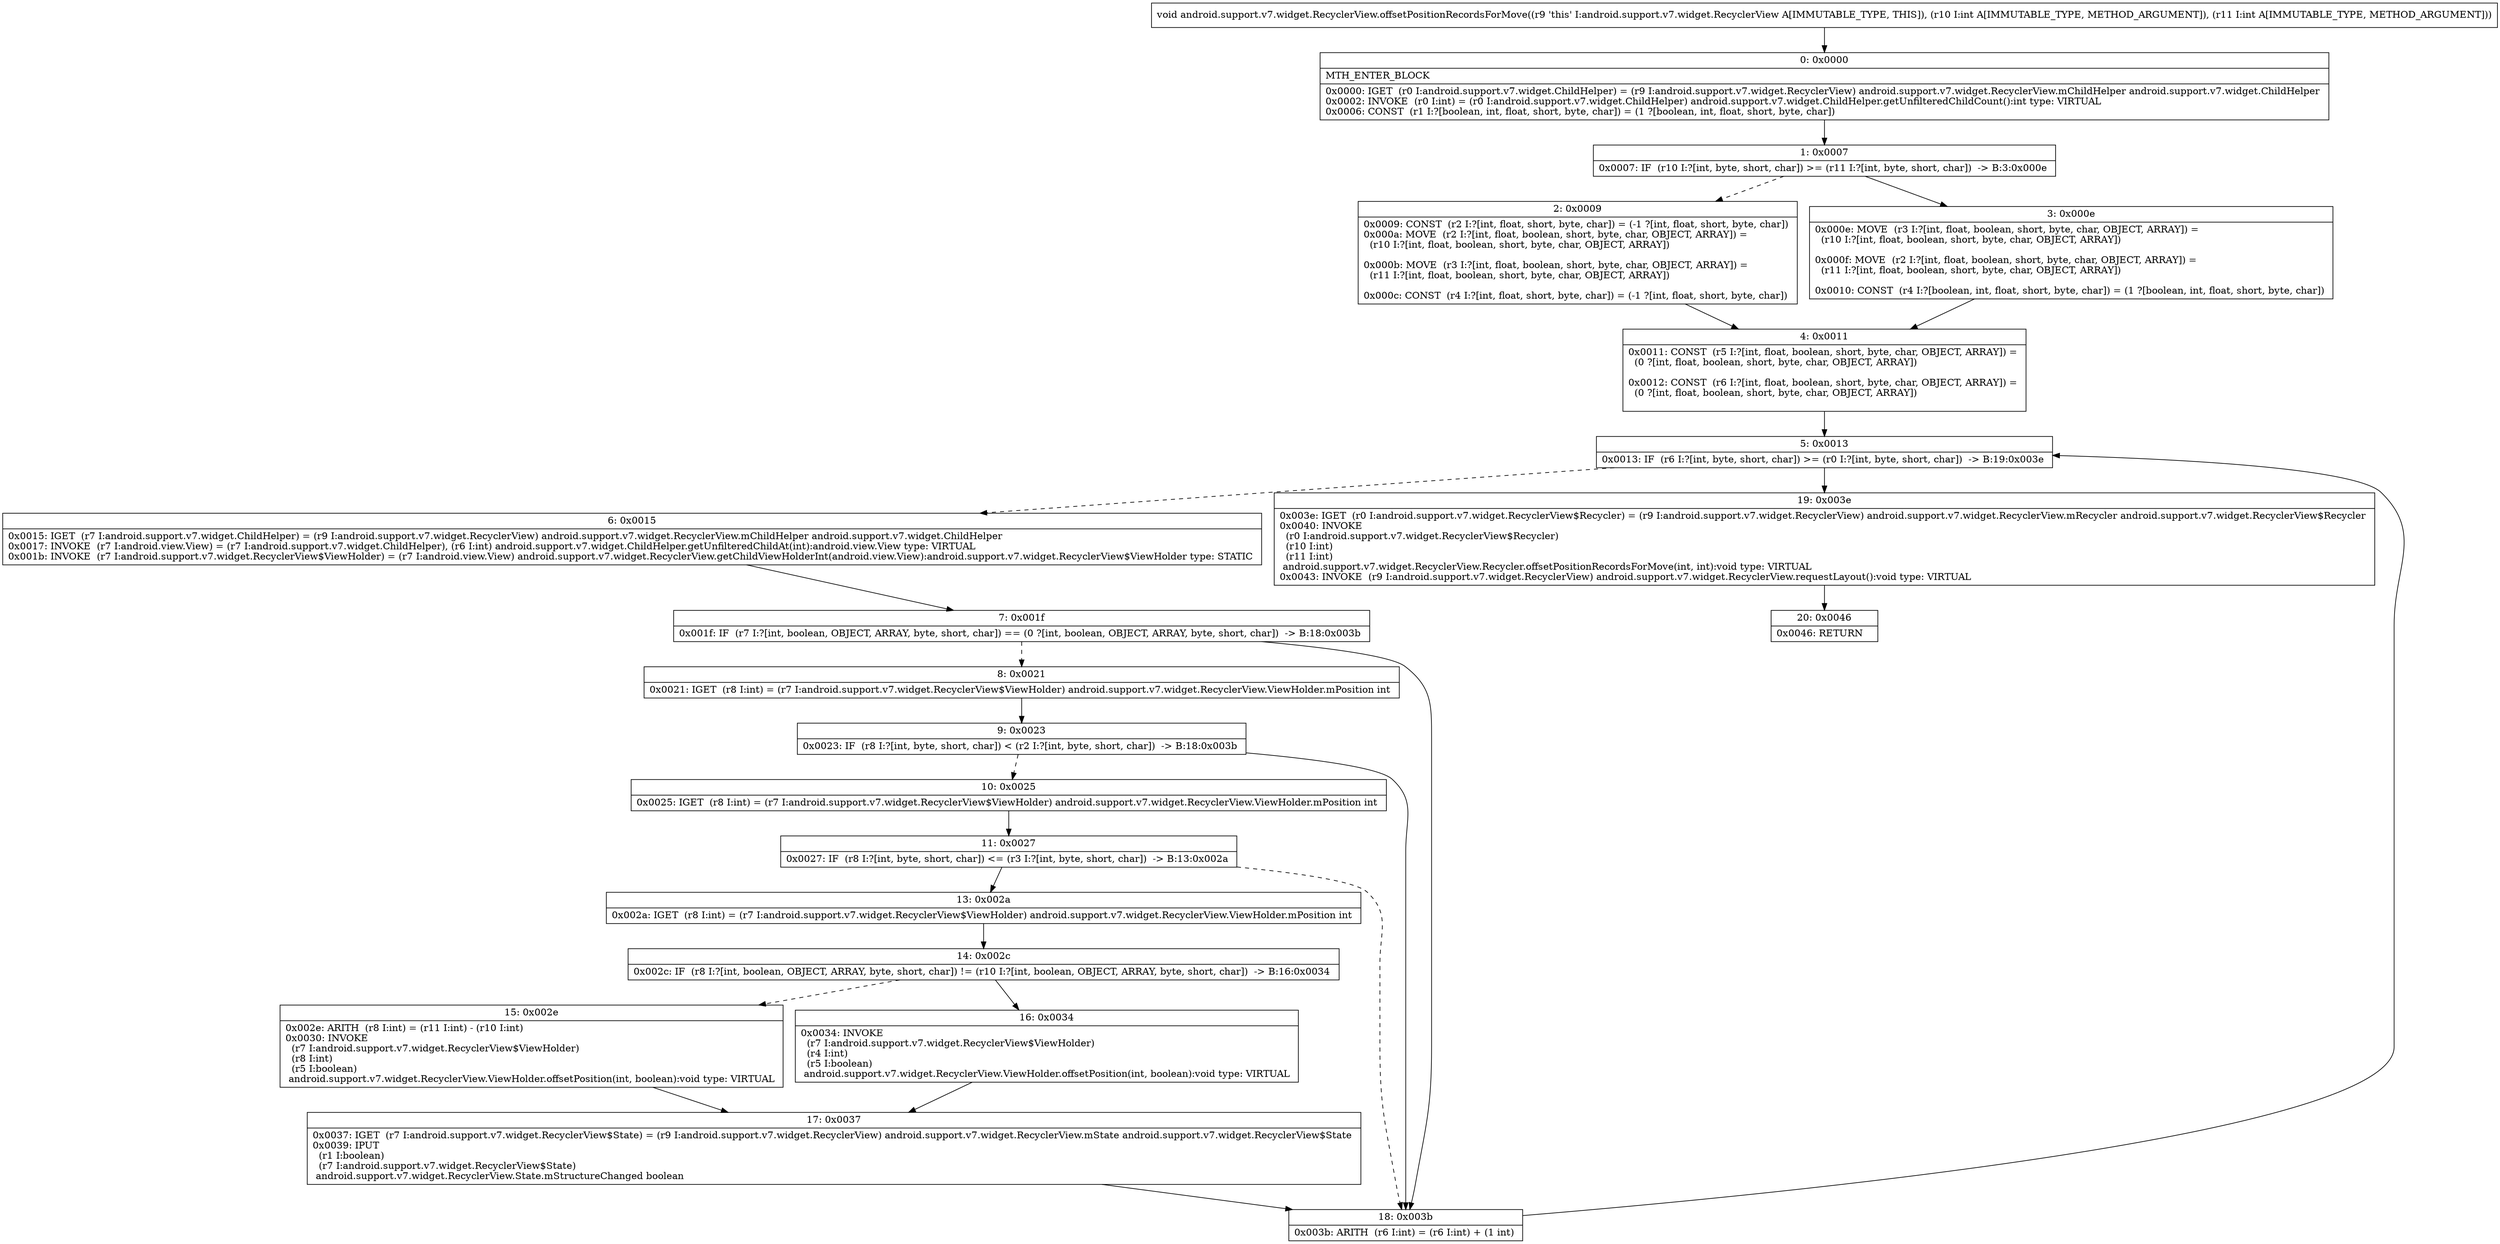 digraph "CFG forandroid.support.v7.widget.RecyclerView.offsetPositionRecordsForMove(II)V" {
Node_0 [shape=record,label="{0\:\ 0x0000|MTH_ENTER_BLOCK\l|0x0000: IGET  (r0 I:android.support.v7.widget.ChildHelper) = (r9 I:android.support.v7.widget.RecyclerView) android.support.v7.widget.RecyclerView.mChildHelper android.support.v7.widget.ChildHelper \l0x0002: INVOKE  (r0 I:int) = (r0 I:android.support.v7.widget.ChildHelper) android.support.v7.widget.ChildHelper.getUnfilteredChildCount():int type: VIRTUAL \l0x0006: CONST  (r1 I:?[boolean, int, float, short, byte, char]) = (1 ?[boolean, int, float, short, byte, char]) \l}"];
Node_1 [shape=record,label="{1\:\ 0x0007|0x0007: IF  (r10 I:?[int, byte, short, char]) \>= (r11 I:?[int, byte, short, char])  \-\> B:3:0x000e \l}"];
Node_2 [shape=record,label="{2\:\ 0x0009|0x0009: CONST  (r2 I:?[int, float, short, byte, char]) = (\-1 ?[int, float, short, byte, char]) \l0x000a: MOVE  (r2 I:?[int, float, boolean, short, byte, char, OBJECT, ARRAY]) = \l  (r10 I:?[int, float, boolean, short, byte, char, OBJECT, ARRAY])\l \l0x000b: MOVE  (r3 I:?[int, float, boolean, short, byte, char, OBJECT, ARRAY]) = \l  (r11 I:?[int, float, boolean, short, byte, char, OBJECT, ARRAY])\l \l0x000c: CONST  (r4 I:?[int, float, short, byte, char]) = (\-1 ?[int, float, short, byte, char]) \l}"];
Node_3 [shape=record,label="{3\:\ 0x000e|0x000e: MOVE  (r3 I:?[int, float, boolean, short, byte, char, OBJECT, ARRAY]) = \l  (r10 I:?[int, float, boolean, short, byte, char, OBJECT, ARRAY])\l \l0x000f: MOVE  (r2 I:?[int, float, boolean, short, byte, char, OBJECT, ARRAY]) = \l  (r11 I:?[int, float, boolean, short, byte, char, OBJECT, ARRAY])\l \l0x0010: CONST  (r4 I:?[boolean, int, float, short, byte, char]) = (1 ?[boolean, int, float, short, byte, char]) \l}"];
Node_4 [shape=record,label="{4\:\ 0x0011|0x0011: CONST  (r5 I:?[int, float, boolean, short, byte, char, OBJECT, ARRAY]) = \l  (0 ?[int, float, boolean, short, byte, char, OBJECT, ARRAY])\l \l0x0012: CONST  (r6 I:?[int, float, boolean, short, byte, char, OBJECT, ARRAY]) = \l  (0 ?[int, float, boolean, short, byte, char, OBJECT, ARRAY])\l \l}"];
Node_5 [shape=record,label="{5\:\ 0x0013|0x0013: IF  (r6 I:?[int, byte, short, char]) \>= (r0 I:?[int, byte, short, char])  \-\> B:19:0x003e \l}"];
Node_6 [shape=record,label="{6\:\ 0x0015|0x0015: IGET  (r7 I:android.support.v7.widget.ChildHelper) = (r9 I:android.support.v7.widget.RecyclerView) android.support.v7.widget.RecyclerView.mChildHelper android.support.v7.widget.ChildHelper \l0x0017: INVOKE  (r7 I:android.view.View) = (r7 I:android.support.v7.widget.ChildHelper), (r6 I:int) android.support.v7.widget.ChildHelper.getUnfilteredChildAt(int):android.view.View type: VIRTUAL \l0x001b: INVOKE  (r7 I:android.support.v7.widget.RecyclerView$ViewHolder) = (r7 I:android.view.View) android.support.v7.widget.RecyclerView.getChildViewHolderInt(android.view.View):android.support.v7.widget.RecyclerView$ViewHolder type: STATIC \l}"];
Node_7 [shape=record,label="{7\:\ 0x001f|0x001f: IF  (r7 I:?[int, boolean, OBJECT, ARRAY, byte, short, char]) == (0 ?[int, boolean, OBJECT, ARRAY, byte, short, char])  \-\> B:18:0x003b \l}"];
Node_8 [shape=record,label="{8\:\ 0x0021|0x0021: IGET  (r8 I:int) = (r7 I:android.support.v7.widget.RecyclerView$ViewHolder) android.support.v7.widget.RecyclerView.ViewHolder.mPosition int \l}"];
Node_9 [shape=record,label="{9\:\ 0x0023|0x0023: IF  (r8 I:?[int, byte, short, char]) \< (r2 I:?[int, byte, short, char])  \-\> B:18:0x003b \l}"];
Node_10 [shape=record,label="{10\:\ 0x0025|0x0025: IGET  (r8 I:int) = (r7 I:android.support.v7.widget.RecyclerView$ViewHolder) android.support.v7.widget.RecyclerView.ViewHolder.mPosition int \l}"];
Node_11 [shape=record,label="{11\:\ 0x0027|0x0027: IF  (r8 I:?[int, byte, short, char]) \<= (r3 I:?[int, byte, short, char])  \-\> B:13:0x002a \l}"];
Node_13 [shape=record,label="{13\:\ 0x002a|0x002a: IGET  (r8 I:int) = (r7 I:android.support.v7.widget.RecyclerView$ViewHolder) android.support.v7.widget.RecyclerView.ViewHolder.mPosition int \l}"];
Node_14 [shape=record,label="{14\:\ 0x002c|0x002c: IF  (r8 I:?[int, boolean, OBJECT, ARRAY, byte, short, char]) != (r10 I:?[int, boolean, OBJECT, ARRAY, byte, short, char])  \-\> B:16:0x0034 \l}"];
Node_15 [shape=record,label="{15\:\ 0x002e|0x002e: ARITH  (r8 I:int) = (r11 I:int) \- (r10 I:int) \l0x0030: INVOKE  \l  (r7 I:android.support.v7.widget.RecyclerView$ViewHolder)\l  (r8 I:int)\l  (r5 I:boolean)\l android.support.v7.widget.RecyclerView.ViewHolder.offsetPosition(int, boolean):void type: VIRTUAL \l}"];
Node_16 [shape=record,label="{16\:\ 0x0034|0x0034: INVOKE  \l  (r7 I:android.support.v7.widget.RecyclerView$ViewHolder)\l  (r4 I:int)\l  (r5 I:boolean)\l android.support.v7.widget.RecyclerView.ViewHolder.offsetPosition(int, boolean):void type: VIRTUAL \l}"];
Node_17 [shape=record,label="{17\:\ 0x0037|0x0037: IGET  (r7 I:android.support.v7.widget.RecyclerView$State) = (r9 I:android.support.v7.widget.RecyclerView) android.support.v7.widget.RecyclerView.mState android.support.v7.widget.RecyclerView$State \l0x0039: IPUT  \l  (r1 I:boolean)\l  (r7 I:android.support.v7.widget.RecyclerView$State)\l android.support.v7.widget.RecyclerView.State.mStructureChanged boolean \l}"];
Node_18 [shape=record,label="{18\:\ 0x003b|0x003b: ARITH  (r6 I:int) = (r6 I:int) + (1 int) \l}"];
Node_19 [shape=record,label="{19\:\ 0x003e|0x003e: IGET  (r0 I:android.support.v7.widget.RecyclerView$Recycler) = (r9 I:android.support.v7.widget.RecyclerView) android.support.v7.widget.RecyclerView.mRecycler android.support.v7.widget.RecyclerView$Recycler \l0x0040: INVOKE  \l  (r0 I:android.support.v7.widget.RecyclerView$Recycler)\l  (r10 I:int)\l  (r11 I:int)\l android.support.v7.widget.RecyclerView.Recycler.offsetPositionRecordsForMove(int, int):void type: VIRTUAL \l0x0043: INVOKE  (r9 I:android.support.v7.widget.RecyclerView) android.support.v7.widget.RecyclerView.requestLayout():void type: VIRTUAL \l}"];
Node_20 [shape=record,label="{20\:\ 0x0046|0x0046: RETURN   \l}"];
MethodNode[shape=record,label="{void android.support.v7.widget.RecyclerView.offsetPositionRecordsForMove((r9 'this' I:android.support.v7.widget.RecyclerView A[IMMUTABLE_TYPE, THIS]), (r10 I:int A[IMMUTABLE_TYPE, METHOD_ARGUMENT]), (r11 I:int A[IMMUTABLE_TYPE, METHOD_ARGUMENT])) }"];
MethodNode -> Node_0;
Node_0 -> Node_1;
Node_1 -> Node_2[style=dashed];
Node_1 -> Node_3;
Node_2 -> Node_4;
Node_3 -> Node_4;
Node_4 -> Node_5;
Node_5 -> Node_6[style=dashed];
Node_5 -> Node_19;
Node_6 -> Node_7;
Node_7 -> Node_8[style=dashed];
Node_7 -> Node_18;
Node_8 -> Node_9;
Node_9 -> Node_10[style=dashed];
Node_9 -> Node_18;
Node_10 -> Node_11;
Node_11 -> Node_13;
Node_11 -> Node_18[style=dashed];
Node_13 -> Node_14;
Node_14 -> Node_15[style=dashed];
Node_14 -> Node_16;
Node_15 -> Node_17;
Node_16 -> Node_17;
Node_17 -> Node_18;
Node_18 -> Node_5;
Node_19 -> Node_20;
}

